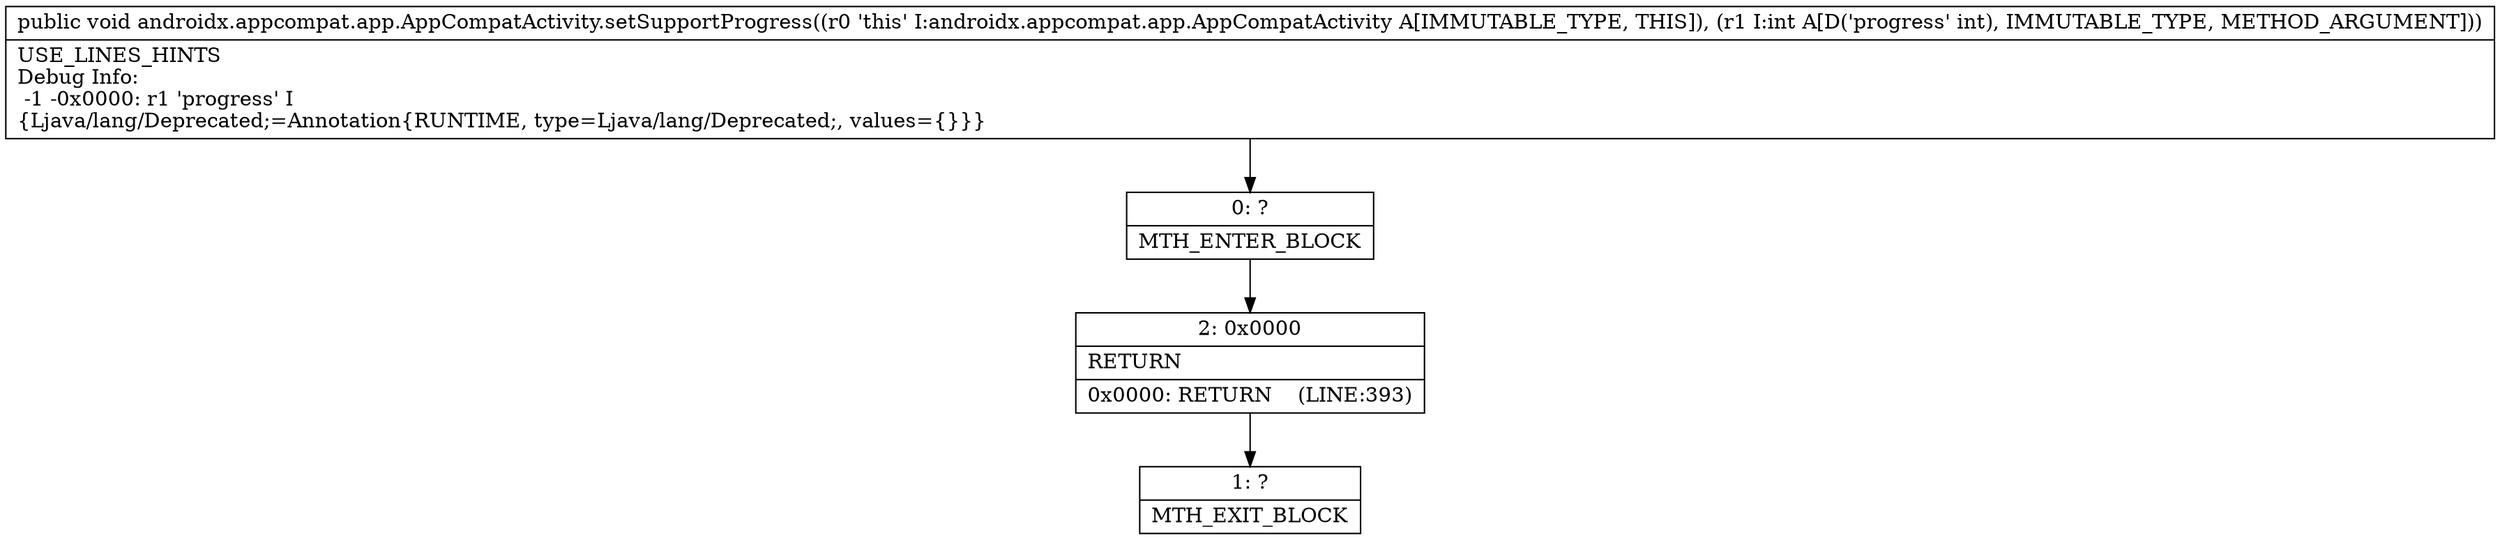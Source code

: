 digraph "CFG forandroidx.appcompat.app.AppCompatActivity.setSupportProgress(I)V" {
Node_0 [shape=record,label="{0\:\ ?|MTH_ENTER_BLOCK\l}"];
Node_2 [shape=record,label="{2\:\ 0x0000|RETURN\l|0x0000: RETURN    (LINE:393)\l}"];
Node_1 [shape=record,label="{1\:\ ?|MTH_EXIT_BLOCK\l}"];
MethodNode[shape=record,label="{public void androidx.appcompat.app.AppCompatActivity.setSupportProgress((r0 'this' I:androidx.appcompat.app.AppCompatActivity A[IMMUTABLE_TYPE, THIS]), (r1 I:int A[D('progress' int), IMMUTABLE_TYPE, METHOD_ARGUMENT]))  | USE_LINES_HINTS\lDebug Info:\l  \-1 \-0x0000: r1 'progress' I\l\{Ljava\/lang\/Deprecated;=Annotation\{RUNTIME, type=Ljava\/lang\/Deprecated;, values=\{\}\}\}\l}"];
MethodNode -> Node_0;Node_0 -> Node_2;
Node_2 -> Node_1;
}


